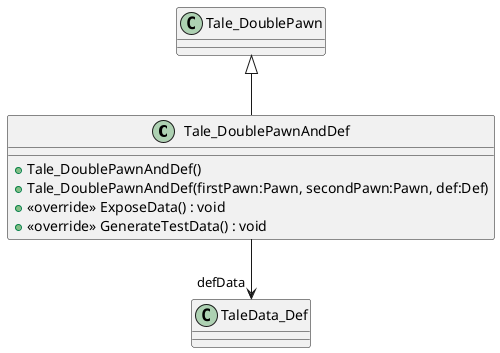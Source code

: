 @startuml
class Tale_DoublePawnAndDef {
    + Tale_DoublePawnAndDef()
    + Tale_DoublePawnAndDef(firstPawn:Pawn, secondPawn:Pawn, def:Def)
    + <<override>> ExposeData() : void
    + <<override>> GenerateTestData() : void
}
Tale_DoublePawn <|-- Tale_DoublePawnAndDef
Tale_DoublePawnAndDef --> "defData" TaleData_Def
@enduml

